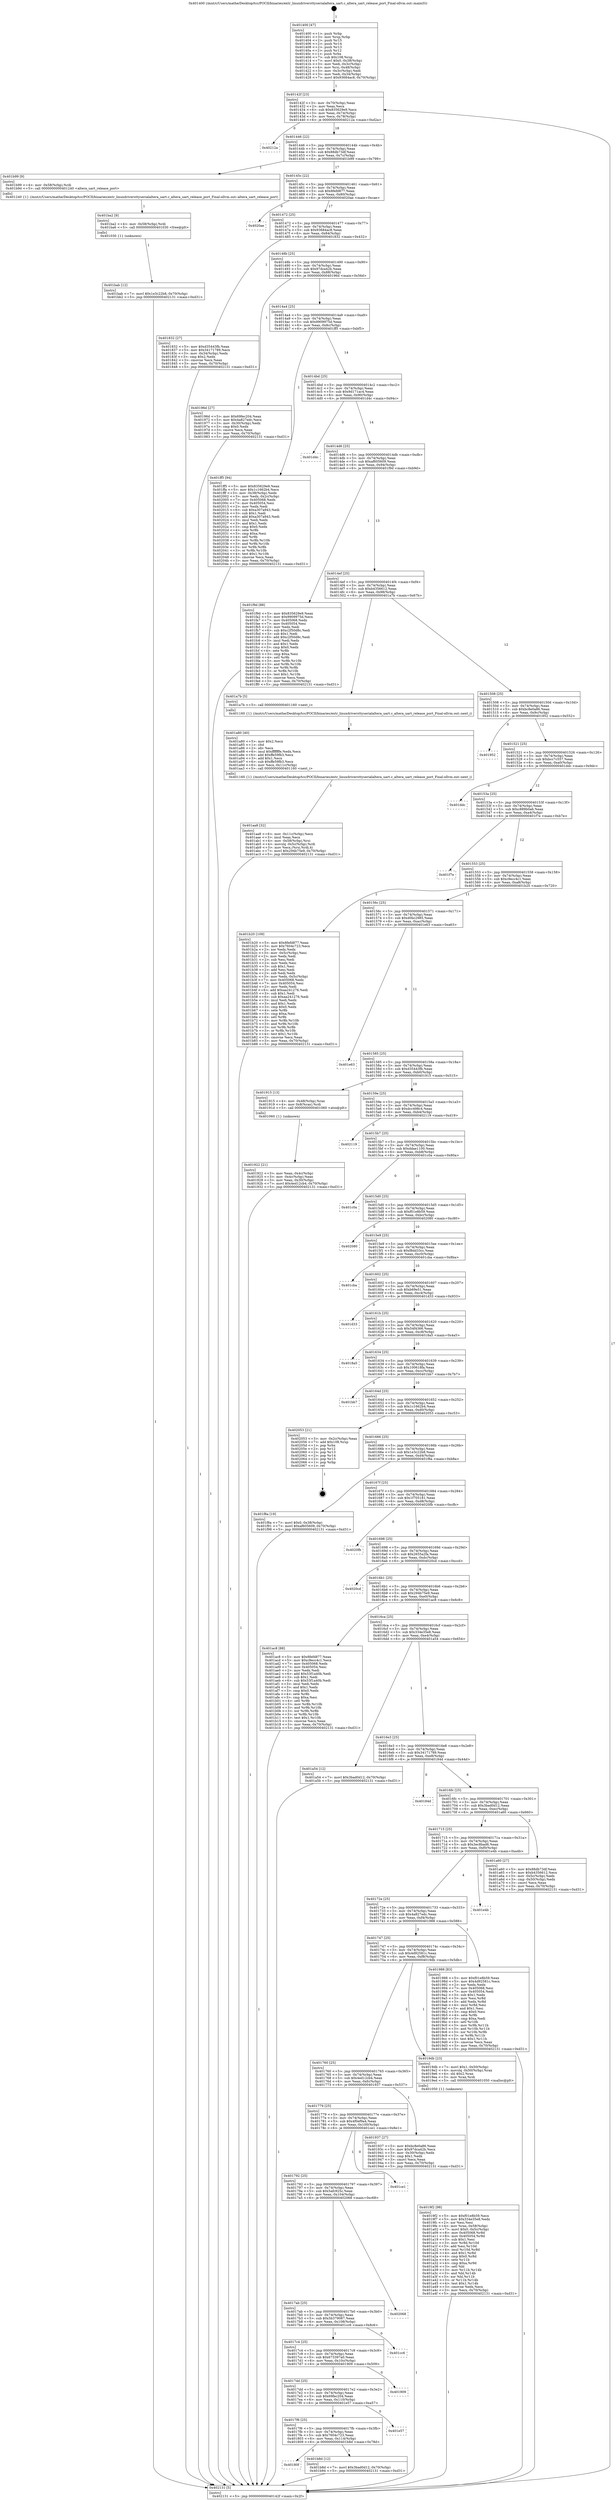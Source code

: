 digraph "0x401400" {
  label = "0x401400 (/mnt/c/Users/mathe/Desktop/tcc/POCII/binaries/extr_linuxdriversttyserialaltera_uart.c_altera_uart_release_port_Final-ollvm.out::main(0))"
  labelloc = "t"
  node[shape=record]

  Entry [label="",width=0.3,height=0.3,shape=circle,fillcolor=black,style=filled]
  "0x40142f" [label="{
     0x40142f [23]\l
     | [instrs]\l
     &nbsp;&nbsp;0x40142f \<+3\>: mov -0x70(%rbp),%eax\l
     &nbsp;&nbsp;0x401432 \<+2\>: mov %eax,%ecx\l
     &nbsp;&nbsp;0x401434 \<+6\>: sub $0x835629e9,%ecx\l
     &nbsp;&nbsp;0x40143a \<+3\>: mov %eax,-0x74(%rbp)\l
     &nbsp;&nbsp;0x40143d \<+3\>: mov %ecx,-0x78(%rbp)\l
     &nbsp;&nbsp;0x401440 \<+6\>: je 000000000040212a \<main+0xd2a\>\l
  }"]
  "0x40212a" [label="{
     0x40212a\l
  }", style=dashed]
  "0x401446" [label="{
     0x401446 [22]\l
     | [instrs]\l
     &nbsp;&nbsp;0x401446 \<+5\>: jmp 000000000040144b \<main+0x4b\>\l
     &nbsp;&nbsp;0x40144b \<+3\>: mov -0x74(%rbp),%eax\l
     &nbsp;&nbsp;0x40144e \<+5\>: sub $0x88db73df,%eax\l
     &nbsp;&nbsp;0x401453 \<+3\>: mov %eax,-0x7c(%rbp)\l
     &nbsp;&nbsp;0x401456 \<+6\>: je 0000000000401b99 \<main+0x799\>\l
  }"]
  Exit [label="",width=0.3,height=0.3,shape=circle,fillcolor=black,style=filled,peripheries=2]
  "0x401b99" [label="{
     0x401b99 [9]\l
     | [instrs]\l
     &nbsp;&nbsp;0x401b99 \<+4\>: mov -0x58(%rbp),%rdi\l
     &nbsp;&nbsp;0x401b9d \<+5\>: call 0000000000401240 \<altera_uart_release_port\>\l
     | [calls]\l
     &nbsp;&nbsp;0x401240 \{1\} (/mnt/c/Users/mathe/Desktop/tcc/POCII/binaries/extr_linuxdriversttyserialaltera_uart.c_altera_uart_release_port_Final-ollvm.out::altera_uart_release_port)\l
  }"]
  "0x40145c" [label="{
     0x40145c [22]\l
     | [instrs]\l
     &nbsp;&nbsp;0x40145c \<+5\>: jmp 0000000000401461 \<main+0x61\>\l
     &nbsp;&nbsp;0x401461 \<+3\>: mov -0x74(%rbp),%eax\l
     &nbsp;&nbsp;0x401464 \<+5\>: sub $0x8fefd877,%eax\l
     &nbsp;&nbsp;0x401469 \<+3\>: mov %eax,-0x80(%rbp)\l
     &nbsp;&nbsp;0x40146c \<+6\>: je 00000000004020ae \<main+0xcae\>\l
  }"]
  "0x401bab" [label="{
     0x401bab [12]\l
     | [instrs]\l
     &nbsp;&nbsp;0x401bab \<+7\>: movl $0x1e3c22b8,-0x70(%rbp)\l
     &nbsp;&nbsp;0x401bb2 \<+5\>: jmp 0000000000402131 \<main+0xd31\>\l
  }"]
  "0x4020ae" [label="{
     0x4020ae\l
  }", style=dashed]
  "0x401472" [label="{
     0x401472 [25]\l
     | [instrs]\l
     &nbsp;&nbsp;0x401472 \<+5\>: jmp 0000000000401477 \<main+0x77\>\l
     &nbsp;&nbsp;0x401477 \<+3\>: mov -0x74(%rbp),%eax\l
     &nbsp;&nbsp;0x40147a \<+5\>: sub $0x93684ac8,%eax\l
     &nbsp;&nbsp;0x40147f \<+6\>: mov %eax,-0x84(%rbp)\l
     &nbsp;&nbsp;0x401485 \<+6\>: je 0000000000401832 \<main+0x432\>\l
  }"]
  "0x401ba2" [label="{
     0x401ba2 [9]\l
     | [instrs]\l
     &nbsp;&nbsp;0x401ba2 \<+4\>: mov -0x58(%rbp),%rdi\l
     &nbsp;&nbsp;0x401ba6 \<+5\>: call 0000000000401030 \<free@plt\>\l
     | [calls]\l
     &nbsp;&nbsp;0x401030 \{1\} (unknown)\l
  }"]
  "0x401832" [label="{
     0x401832 [27]\l
     | [instrs]\l
     &nbsp;&nbsp;0x401832 \<+5\>: mov $0xd35443fb,%eax\l
     &nbsp;&nbsp;0x401837 \<+5\>: mov $0x34171789,%ecx\l
     &nbsp;&nbsp;0x40183c \<+3\>: mov -0x34(%rbp),%edx\l
     &nbsp;&nbsp;0x40183f \<+3\>: cmp $0x2,%edx\l
     &nbsp;&nbsp;0x401842 \<+3\>: cmovne %ecx,%eax\l
     &nbsp;&nbsp;0x401845 \<+3\>: mov %eax,-0x70(%rbp)\l
     &nbsp;&nbsp;0x401848 \<+5\>: jmp 0000000000402131 \<main+0xd31\>\l
  }"]
  "0x40148b" [label="{
     0x40148b [25]\l
     | [instrs]\l
     &nbsp;&nbsp;0x40148b \<+5\>: jmp 0000000000401490 \<main+0x90\>\l
     &nbsp;&nbsp;0x401490 \<+3\>: mov -0x74(%rbp),%eax\l
     &nbsp;&nbsp;0x401493 \<+5\>: sub $0x97dca42b,%eax\l
     &nbsp;&nbsp;0x401498 \<+6\>: mov %eax,-0x88(%rbp)\l
     &nbsp;&nbsp;0x40149e \<+6\>: je 000000000040196d \<main+0x56d\>\l
  }"]
  "0x402131" [label="{
     0x402131 [5]\l
     | [instrs]\l
     &nbsp;&nbsp;0x402131 \<+5\>: jmp 000000000040142f \<main+0x2f\>\l
  }"]
  "0x401400" [label="{
     0x401400 [47]\l
     | [instrs]\l
     &nbsp;&nbsp;0x401400 \<+1\>: push %rbp\l
     &nbsp;&nbsp;0x401401 \<+3\>: mov %rsp,%rbp\l
     &nbsp;&nbsp;0x401404 \<+2\>: push %r15\l
     &nbsp;&nbsp;0x401406 \<+2\>: push %r14\l
     &nbsp;&nbsp;0x401408 \<+2\>: push %r13\l
     &nbsp;&nbsp;0x40140a \<+2\>: push %r12\l
     &nbsp;&nbsp;0x40140c \<+1\>: push %rbx\l
     &nbsp;&nbsp;0x40140d \<+7\>: sub $0x108,%rsp\l
     &nbsp;&nbsp;0x401414 \<+7\>: movl $0x0,-0x38(%rbp)\l
     &nbsp;&nbsp;0x40141b \<+3\>: mov %edi,-0x3c(%rbp)\l
     &nbsp;&nbsp;0x40141e \<+4\>: mov %rsi,-0x48(%rbp)\l
     &nbsp;&nbsp;0x401422 \<+3\>: mov -0x3c(%rbp),%edi\l
     &nbsp;&nbsp;0x401425 \<+3\>: mov %edi,-0x34(%rbp)\l
     &nbsp;&nbsp;0x401428 \<+7\>: movl $0x93684ac8,-0x70(%rbp)\l
  }"]
  "0x40180f" [label="{
     0x40180f\l
  }", style=dashed]
  "0x40196d" [label="{
     0x40196d [27]\l
     | [instrs]\l
     &nbsp;&nbsp;0x40196d \<+5\>: mov $0x69fec204,%eax\l
     &nbsp;&nbsp;0x401972 \<+5\>: mov $0x4a827edc,%ecx\l
     &nbsp;&nbsp;0x401977 \<+3\>: mov -0x30(%rbp),%edx\l
     &nbsp;&nbsp;0x40197a \<+3\>: cmp $0x0,%edx\l
     &nbsp;&nbsp;0x40197d \<+3\>: cmove %ecx,%eax\l
     &nbsp;&nbsp;0x401980 \<+3\>: mov %eax,-0x70(%rbp)\l
     &nbsp;&nbsp;0x401983 \<+5\>: jmp 0000000000402131 \<main+0xd31\>\l
  }"]
  "0x4014a4" [label="{
     0x4014a4 [25]\l
     | [instrs]\l
     &nbsp;&nbsp;0x4014a4 \<+5\>: jmp 00000000004014a9 \<main+0xa9\>\l
     &nbsp;&nbsp;0x4014a9 \<+3\>: mov -0x74(%rbp),%eax\l
     &nbsp;&nbsp;0x4014ac \<+5\>: sub $0x9909975d,%eax\l
     &nbsp;&nbsp;0x4014b1 \<+6\>: mov %eax,-0x8c(%rbp)\l
     &nbsp;&nbsp;0x4014b7 \<+6\>: je 0000000000401ff5 \<main+0xbf5\>\l
  }"]
  "0x401b8d" [label="{
     0x401b8d [12]\l
     | [instrs]\l
     &nbsp;&nbsp;0x401b8d \<+7\>: movl $0x3bad0d12,-0x70(%rbp)\l
     &nbsp;&nbsp;0x401b94 \<+5\>: jmp 0000000000402131 \<main+0xd31\>\l
  }"]
  "0x401ff5" [label="{
     0x401ff5 [94]\l
     | [instrs]\l
     &nbsp;&nbsp;0x401ff5 \<+5\>: mov $0x835629e9,%eax\l
     &nbsp;&nbsp;0x401ffa \<+5\>: mov $0x1c1662b4,%ecx\l
     &nbsp;&nbsp;0x401fff \<+3\>: mov -0x38(%rbp),%edx\l
     &nbsp;&nbsp;0x402002 \<+3\>: mov %edx,-0x2c(%rbp)\l
     &nbsp;&nbsp;0x402005 \<+7\>: mov 0x405068,%edx\l
     &nbsp;&nbsp;0x40200c \<+7\>: mov 0x405054,%esi\l
     &nbsp;&nbsp;0x402013 \<+2\>: mov %edx,%edi\l
     &nbsp;&nbsp;0x402015 \<+6\>: sub $0xa307a943,%edi\l
     &nbsp;&nbsp;0x40201b \<+3\>: sub $0x1,%edi\l
     &nbsp;&nbsp;0x40201e \<+6\>: add $0xa307a943,%edi\l
     &nbsp;&nbsp;0x402024 \<+3\>: imul %edi,%edx\l
     &nbsp;&nbsp;0x402027 \<+3\>: and $0x1,%edx\l
     &nbsp;&nbsp;0x40202a \<+3\>: cmp $0x0,%edx\l
     &nbsp;&nbsp;0x40202d \<+4\>: sete %r8b\l
     &nbsp;&nbsp;0x402031 \<+3\>: cmp $0xa,%esi\l
     &nbsp;&nbsp;0x402034 \<+4\>: setl %r9b\l
     &nbsp;&nbsp;0x402038 \<+3\>: mov %r8b,%r10b\l
     &nbsp;&nbsp;0x40203b \<+3\>: and %r9b,%r10b\l
     &nbsp;&nbsp;0x40203e \<+3\>: xor %r9b,%r8b\l
     &nbsp;&nbsp;0x402041 \<+3\>: or %r8b,%r10b\l
     &nbsp;&nbsp;0x402044 \<+4\>: test $0x1,%r10b\l
     &nbsp;&nbsp;0x402048 \<+3\>: cmovne %ecx,%eax\l
     &nbsp;&nbsp;0x40204b \<+3\>: mov %eax,-0x70(%rbp)\l
     &nbsp;&nbsp;0x40204e \<+5\>: jmp 0000000000402131 \<main+0xd31\>\l
  }"]
  "0x4014bd" [label="{
     0x4014bd [25]\l
     | [instrs]\l
     &nbsp;&nbsp;0x4014bd \<+5\>: jmp 00000000004014c2 \<main+0xc2\>\l
     &nbsp;&nbsp;0x4014c2 \<+3\>: mov -0x74(%rbp),%eax\l
     &nbsp;&nbsp;0x4014c5 \<+5\>: sub $0x9d171ac4,%eax\l
     &nbsp;&nbsp;0x4014ca \<+6\>: mov %eax,-0x90(%rbp)\l
     &nbsp;&nbsp;0x4014d0 \<+6\>: je 0000000000401d4c \<main+0x94c\>\l
  }"]
  "0x4017f6" [label="{
     0x4017f6 [25]\l
     | [instrs]\l
     &nbsp;&nbsp;0x4017f6 \<+5\>: jmp 00000000004017fb \<main+0x3fb\>\l
     &nbsp;&nbsp;0x4017fb \<+3\>: mov -0x74(%rbp),%eax\l
     &nbsp;&nbsp;0x4017fe \<+5\>: sub $0x7604c723,%eax\l
     &nbsp;&nbsp;0x401803 \<+6\>: mov %eax,-0x114(%rbp)\l
     &nbsp;&nbsp;0x401809 \<+6\>: je 0000000000401b8d \<main+0x78d\>\l
  }"]
  "0x401d4c" [label="{
     0x401d4c\l
  }", style=dashed]
  "0x4014d6" [label="{
     0x4014d6 [25]\l
     | [instrs]\l
     &nbsp;&nbsp;0x4014d6 \<+5\>: jmp 00000000004014db \<main+0xdb\>\l
     &nbsp;&nbsp;0x4014db \<+3\>: mov -0x74(%rbp),%eax\l
     &nbsp;&nbsp;0x4014de \<+5\>: sub $0xaf605609,%eax\l
     &nbsp;&nbsp;0x4014e3 \<+6\>: mov %eax,-0x94(%rbp)\l
     &nbsp;&nbsp;0x4014e9 \<+6\>: je 0000000000401f9d \<main+0xb9d\>\l
  }"]
  "0x401e57" [label="{
     0x401e57\l
  }", style=dashed]
  "0x401f9d" [label="{
     0x401f9d [88]\l
     | [instrs]\l
     &nbsp;&nbsp;0x401f9d \<+5\>: mov $0x835629e9,%eax\l
     &nbsp;&nbsp;0x401fa2 \<+5\>: mov $0x9909975d,%ecx\l
     &nbsp;&nbsp;0x401fa7 \<+7\>: mov 0x405068,%edx\l
     &nbsp;&nbsp;0x401fae \<+7\>: mov 0x405054,%esi\l
     &nbsp;&nbsp;0x401fb5 \<+2\>: mov %edx,%edi\l
     &nbsp;&nbsp;0x401fb7 \<+6\>: sub $0xc2f50d8c,%edi\l
     &nbsp;&nbsp;0x401fbd \<+3\>: sub $0x1,%edi\l
     &nbsp;&nbsp;0x401fc0 \<+6\>: add $0xc2f50d8c,%edi\l
     &nbsp;&nbsp;0x401fc6 \<+3\>: imul %edi,%edx\l
     &nbsp;&nbsp;0x401fc9 \<+3\>: and $0x1,%edx\l
     &nbsp;&nbsp;0x401fcc \<+3\>: cmp $0x0,%edx\l
     &nbsp;&nbsp;0x401fcf \<+4\>: sete %r8b\l
     &nbsp;&nbsp;0x401fd3 \<+3\>: cmp $0xa,%esi\l
     &nbsp;&nbsp;0x401fd6 \<+4\>: setl %r9b\l
     &nbsp;&nbsp;0x401fda \<+3\>: mov %r8b,%r10b\l
     &nbsp;&nbsp;0x401fdd \<+3\>: and %r9b,%r10b\l
     &nbsp;&nbsp;0x401fe0 \<+3\>: xor %r9b,%r8b\l
     &nbsp;&nbsp;0x401fe3 \<+3\>: or %r8b,%r10b\l
     &nbsp;&nbsp;0x401fe6 \<+4\>: test $0x1,%r10b\l
     &nbsp;&nbsp;0x401fea \<+3\>: cmovne %ecx,%eax\l
     &nbsp;&nbsp;0x401fed \<+3\>: mov %eax,-0x70(%rbp)\l
     &nbsp;&nbsp;0x401ff0 \<+5\>: jmp 0000000000402131 \<main+0xd31\>\l
  }"]
  "0x4014ef" [label="{
     0x4014ef [25]\l
     | [instrs]\l
     &nbsp;&nbsp;0x4014ef \<+5\>: jmp 00000000004014f4 \<main+0xf4\>\l
     &nbsp;&nbsp;0x4014f4 \<+3\>: mov -0x74(%rbp),%eax\l
     &nbsp;&nbsp;0x4014f7 \<+5\>: sub $0xb4356612,%eax\l
     &nbsp;&nbsp;0x4014fc \<+6\>: mov %eax,-0x98(%rbp)\l
     &nbsp;&nbsp;0x401502 \<+6\>: je 0000000000401a7b \<main+0x67b\>\l
  }"]
  "0x4017dd" [label="{
     0x4017dd [25]\l
     | [instrs]\l
     &nbsp;&nbsp;0x4017dd \<+5\>: jmp 00000000004017e2 \<main+0x3e2\>\l
     &nbsp;&nbsp;0x4017e2 \<+3\>: mov -0x74(%rbp),%eax\l
     &nbsp;&nbsp;0x4017e5 \<+5\>: sub $0x69fec204,%eax\l
     &nbsp;&nbsp;0x4017ea \<+6\>: mov %eax,-0x110(%rbp)\l
     &nbsp;&nbsp;0x4017f0 \<+6\>: je 0000000000401e57 \<main+0xa57\>\l
  }"]
  "0x401a7b" [label="{
     0x401a7b [5]\l
     | [instrs]\l
     &nbsp;&nbsp;0x401a7b \<+5\>: call 0000000000401160 \<next_i\>\l
     | [calls]\l
     &nbsp;&nbsp;0x401160 \{1\} (/mnt/c/Users/mathe/Desktop/tcc/POCII/binaries/extr_linuxdriversttyserialaltera_uart.c_altera_uart_release_port_Final-ollvm.out::next_i)\l
  }"]
  "0x401508" [label="{
     0x401508 [25]\l
     | [instrs]\l
     &nbsp;&nbsp;0x401508 \<+5\>: jmp 000000000040150d \<main+0x10d\>\l
     &nbsp;&nbsp;0x40150d \<+3\>: mov -0x74(%rbp),%eax\l
     &nbsp;&nbsp;0x401510 \<+5\>: sub $0xbc8e0a86,%eax\l
     &nbsp;&nbsp;0x401515 \<+6\>: mov %eax,-0x9c(%rbp)\l
     &nbsp;&nbsp;0x40151b \<+6\>: je 0000000000401952 \<main+0x552\>\l
  }"]
  "0x401909" [label="{
     0x401909\l
  }", style=dashed]
  "0x401952" [label="{
     0x401952\l
  }", style=dashed]
  "0x401521" [label="{
     0x401521 [25]\l
     | [instrs]\l
     &nbsp;&nbsp;0x401521 \<+5\>: jmp 0000000000401526 \<main+0x126\>\l
     &nbsp;&nbsp;0x401526 \<+3\>: mov -0x74(%rbp),%eax\l
     &nbsp;&nbsp;0x401529 \<+5\>: sub $0xbcc7c557,%eax\l
     &nbsp;&nbsp;0x40152e \<+6\>: mov %eax,-0xa0(%rbp)\l
     &nbsp;&nbsp;0x401534 \<+6\>: je 0000000000401ddc \<main+0x9dc\>\l
  }"]
  "0x4017c4" [label="{
     0x4017c4 [25]\l
     | [instrs]\l
     &nbsp;&nbsp;0x4017c4 \<+5\>: jmp 00000000004017c9 \<main+0x3c9\>\l
     &nbsp;&nbsp;0x4017c9 \<+3\>: mov -0x74(%rbp),%eax\l
     &nbsp;&nbsp;0x4017cc \<+5\>: sub $0x673397a0,%eax\l
     &nbsp;&nbsp;0x4017d1 \<+6\>: mov %eax,-0x10c(%rbp)\l
     &nbsp;&nbsp;0x4017d7 \<+6\>: je 0000000000401909 \<main+0x509\>\l
  }"]
  "0x401ddc" [label="{
     0x401ddc\l
  }", style=dashed]
  "0x40153a" [label="{
     0x40153a [25]\l
     | [instrs]\l
     &nbsp;&nbsp;0x40153a \<+5\>: jmp 000000000040153f \<main+0x13f\>\l
     &nbsp;&nbsp;0x40153f \<+3\>: mov -0x74(%rbp),%eax\l
     &nbsp;&nbsp;0x401542 \<+5\>: sub $0xc889b0a6,%eax\l
     &nbsp;&nbsp;0x401547 \<+6\>: mov %eax,-0xa4(%rbp)\l
     &nbsp;&nbsp;0x40154d \<+6\>: je 0000000000401f7e \<main+0xb7e\>\l
  }"]
  "0x401cc6" [label="{
     0x401cc6\l
  }", style=dashed]
  "0x401f7e" [label="{
     0x401f7e\l
  }", style=dashed]
  "0x401553" [label="{
     0x401553 [25]\l
     | [instrs]\l
     &nbsp;&nbsp;0x401553 \<+5\>: jmp 0000000000401558 \<main+0x158\>\l
     &nbsp;&nbsp;0x401558 \<+3\>: mov -0x74(%rbp),%eax\l
     &nbsp;&nbsp;0x40155b \<+5\>: sub $0xc9ecc4c1,%eax\l
     &nbsp;&nbsp;0x401560 \<+6\>: mov %eax,-0xa8(%rbp)\l
     &nbsp;&nbsp;0x401566 \<+6\>: je 0000000000401b20 \<main+0x720\>\l
  }"]
  "0x4017ab" [label="{
     0x4017ab [25]\l
     | [instrs]\l
     &nbsp;&nbsp;0x4017ab \<+5\>: jmp 00000000004017b0 \<main+0x3b0\>\l
     &nbsp;&nbsp;0x4017b0 \<+3\>: mov -0x74(%rbp),%eax\l
     &nbsp;&nbsp;0x4017b3 \<+5\>: sub $0x5b379087,%eax\l
     &nbsp;&nbsp;0x4017b8 \<+6\>: mov %eax,-0x108(%rbp)\l
     &nbsp;&nbsp;0x4017be \<+6\>: je 0000000000401cc6 \<main+0x8c6\>\l
  }"]
  "0x401b20" [label="{
     0x401b20 [109]\l
     | [instrs]\l
     &nbsp;&nbsp;0x401b20 \<+5\>: mov $0x8fefd877,%eax\l
     &nbsp;&nbsp;0x401b25 \<+5\>: mov $0x7604c723,%ecx\l
     &nbsp;&nbsp;0x401b2a \<+2\>: xor %edx,%edx\l
     &nbsp;&nbsp;0x401b2c \<+3\>: mov -0x5c(%rbp),%esi\l
     &nbsp;&nbsp;0x401b2f \<+2\>: mov %edx,%edi\l
     &nbsp;&nbsp;0x401b31 \<+2\>: sub %esi,%edi\l
     &nbsp;&nbsp;0x401b33 \<+2\>: mov %edx,%esi\l
     &nbsp;&nbsp;0x401b35 \<+3\>: sub $0x1,%esi\l
     &nbsp;&nbsp;0x401b38 \<+2\>: add %esi,%edi\l
     &nbsp;&nbsp;0x401b3a \<+2\>: sub %edi,%edx\l
     &nbsp;&nbsp;0x401b3c \<+3\>: mov %edx,-0x5c(%rbp)\l
     &nbsp;&nbsp;0x401b3f \<+7\>: mov 0x405068,%edx\l
     &nbsp;&nbsp;0x401b46 \<+7\>: mov 0x405054,%esi\l
     &nbsp;&nbsp;0x401b4d \<+2\>: mov %edx,%edi\l
     &nbsp;&nbsp;0x401b4f \<+6\>: add $0xaa241276,%edi\l
     &nbsp;&nbsp;0x401b55 \<+3\>: sub $0x1,%edi\l
     &nbsp;&nbsp;0x401b58 \<+6\>: sub $0xaa241276,%edi\l
     &nbsp;&nbsp;0x401b5e \<+3\>: imul %edi,%edx\l
     &nbsp;&nbsp;0x401b61 \<+3\>: and $0x1,%edx\l
     &nbsp;&nbsp;0x401b64 \<+3\>: cmp $0x0,%edx\l
     &nbsp;&nbsp;0x401b67 \<+4\>: sete %r8b\l
     &nbsp;&nbsp;0x401b6b \<+3\>: cmp $0xa,%esi\l
     &nbsp;&nbsp;0x401b6e \<+4\>: setl %r9b\l
     &nbsp;&nbsp;0x401b72 \<+3\>: mov %r8b,%r10b\l
     &nbsp;&nbsp;0x401b75 \<+3\>: and %r9b,%r10b\l
     &nbsp;&nbsp;0x401b78 \<+3\>: xor %r9b,%r8b\l
     &nbsp;&nbsp;0x401b7b \<+3\>: or %r8b,%r10b\l
     &nbsp;&nbsp;0x401b7e \<+4\>: test $0x1,%r10b\l
     &nbsp;&nbsp;0x401b82 \<+3\>: cmovne %ecx,%eax\l
     &nbsp;&nbsp;0x401b85 \<+3\>: mov %eax,-0x70(%rbp)\l
     &nbsp;&nbsp;0x401b88 \<+5\>: jmp 0000000000402131 \<main+0xd31\>\l
  }"]
  "0x40156c" [label="{
     0x40156c [25]\l
     | [instrs]\l
     &nbsp;&nbsp;0x40156c \<+5\>: jmp 0000000000401571 \<main+0x171\>\l
     &nbsp;&nbsp;0x401571 \<+3\>: mov -0x74(%rbp),%eax\l
     &nbsp;&nbsp;0x401574 \<+5\>: sub $0xd0bc2985,%eax\l
     &nbsp;&nbsp;0x401579 \<+6\>: mov %eax,-0xac(%rbp)\l
     &nbsp;&nbsp;0x40157f \<+6\>: je 0000000000401e63 \<main+0xa63\>\l
  }"]
  "0x402068" [label="{
     0x402068\l
  }", style=dashed]
  "0x401e63" [label="{
     0x401e63\l
  }", style=dashed]
  "0x401585" [label="{
     0x401585 [25]\l
     | [instrs]\l
     &nbsp;&nbsp;0x401585 \<+5\>: jmp 000000000040158a \<main+0x18a\>\l
     &nbsp;&nbsp;0x40158a \<+3\>: mov -0x74(%rbp),%eax\l
     &nbsp;&nbsp;0x40158d \<+5\>: sub $0xd35443fb,%eax\l
     &nbsp;&nbsp;0x401592 \<+6\>: mov %eax,-0xb0(%rbp)\l
     &nbsp;&nbsp;0x401598 \<+6\>: je 0000000000401915 \<main+0x515\>\l
  }"]
  "0x401792" [label="{
     0x401792 [25]\l
     | [instrs]\l
     &nbsp;&nbsp;0x401792 \<+5\>: jmp 0000000000401797 \<main+0x397\>\l
     &nbsp;&nbsp;0x401797 \<+3\>: mov -0x74(%rbp),%eax\l
     &nbsp;&nbsp;0x40179a \<+5\>: sub $0x5afc925c,%eax\l
     &nbsp;&nbsp;0x40179f \<+6\>: mov %eax,-0x104(%rbp)\l
     &nbsp;&nbsp;0x4017a5 \<+6\>: je 0000000000402068 \<main+0xc68\>\l
  }"]
  "0x401915" [label="{
     0x401915 [13]\l
     | [instrs]\l
     &nbsp;&nbsp;0x401915 \<+4\>: mov -0x48(%rbp),%rax\l
     &nbsp;&nbsp;0x401919 \<+4\>: mov 0x8(%rax),%rdi\l
     &nbsp;&nbsp;0x40191d \<+5\>: call 0000000000401060 \<atoi@plt\>\l
     | [calls]\l
     &nbsp;&nbsp;0x401060 \{1\} (unknown)\l
  }"]
  "0x40159e" [label="{
     0x40159e [25]\l
     | [instrs]\l
     &nbsp;&nbsp;0x40159e \<+5\>: jmp 00000000004015a3 \<main+0x1a3\>\l
     &nbsp;&nbsp;0x4015a3 \<+3\>: mov -0x74(%rbp),%eax\l
     &nbsp;&nbsp;0x4015a6 \<+5\>: sub $0xdcc498c4,%eax\l
     &nbsp;&nbsp;0x4015ab \<+6\>: mov %eax,-0xb4(%rbp)\l
     &nbsp;&nbsp;0x4015b1 \<+6\>: je 0000000000402119 \<main+0xd19\>\l
  }"]
  "0x401922" [label="{
     0x401922 [21]\l
     | [instrs]\l
     &nbsp;&nbsp;0x401922 \<+3\>: mov %eax,-0x4c(%rbp)\l
     &nbsp;&nbsp;0x401925 \<+3\>: mov -0x4c(%rbp),%eax\l
     &nbsp;&nbsp;0x401928 \<+3\>: mov %eax,-0x30(%rbp)\l
     &nbsp;&nbsp;0x40192b \<+7\>: movl $0x4ed12cb4,-0x70(%rbp)\l
     &nbsp;&nbsp;0x401932 \<+5\>: jmp 0000000000402131 \<main+0xd31\>\l
  }"]
  "0x401ce1" [label="{
     0x401ce1\l
  }", style=dashed]
  "0x402119" [label="{
     0x402119\l
  }", style=dashed]
  "0x4015b7" [label="{
     0x4015b7 [25]\l
     | [instrs]\l
     &nbsp;&nbsp;0x4015b7 \<+5\>: jmp 00000000004015bc \<main+0x1bc\>\l
     &nbsp;&nbsp;0x4015bc \<+3\>: mov -0x74(%rbp),%eax\l
     &nbsp;&nbsp;0x4015bf \<+5\>: sub $0xddae1100,%eax\l
     &nbsp;&nbsp;0x4015c4 \<+6\>: mov %eax,-0xb8(%rbp)\l
     &nbsp;&nbsp;0x4015ca \<+6\>: je 0000000000401c0a \<main+0x80a\>\l
  }"]
  "0x401aa8" [label="{
     0x401aa8 [32]\l
     | [instrs]\l
     &nbsp;&nbsp;0x401aa8 \<+6\>: mov -0x11c(%rbp),%ecx\l
     &nbsp;&nbsp;0x401aae \<+3\>: imul %eax,%ecx\l
     &nbsp;&nbsp;0x401ab1 \<+4\>: mov -0x58(%rbp),%rsi\l
     &nbsp;&nbsp;0x401ab5 \<+4\>: movslq -0x5c(%rbp),%rdi\l
     &nbsp;&nbsp;0x401ab9 \<+3\>: mov %ecx,(%rsi,%rdi,4)\l
     &nbsp;&nbsp;0x401abc \<+7\>: movl $0x294b75e9,-0x70(%rbp)\l
     &nbsp;&nbsp;0x401ac3 \<+5\>: jmp 0000000000402131 \<main+0xd31\>\l
  }"]
  "0x401c0a" [label="{
     0x401c0a\l
  }", style=dashed]
  "0x4015d0" [label="{
     0x4015d0 [25]\l
     | [instrs]\l
     &nbsp;&nbsp;0x4015d0 \<+5\>: jmp 00000000004015d5 \<main+0x1d5\>\l
     &nbsp;&nbsp;0x4015d5 \<+3\>: mov -0x74(%rbp),%eax\l
     &nbsp;&nbsp;0x4015d8 \<+5\>: sub $0xf01e8b59,%eax\l
     &nbsp;&nbsp;0x4015dd \<+6\>: mov %eax,-0xbc(%rbp)\l
     &nbsp;&nbsp;0x4015e3 \<+6\>: je 0000000000402080 \<main+0xc80\>\l
  }"]
  "0x401a80" [label="{
     0x401a80 [40]\l
     | [instrs]\l
     &nbsp;&nbsp;0x401a80 \<+5\>: mov $0x2,%ecx\l
     &nbsp;&nbsp;0x401a85 \<+1\>: cltd\l
     &nbsp;&nbsp;0x401a86 \<+2\>: idiv %ecx\l
     &nbsp;&nbsp;0x401a88 \<+6\>: imul $0xfffffffe,%edx,%ecx\l
     &nbsp;&nbsp;0x401a8e \<+6\>: add $0xffe59fb3,%ecx\l
     &nbsp;&nbsp;0x401a94 \<+3\>: add $0x1,%ecx\l
     &nbsp;&nbsp;0x401a97 \<+6\>: sub $0xffe59fb3,%ecx\l
     &nbsp;&nbsp;0x401a9d \<+6\>: mov %ecx,-0x11c(%rbp)\l
     &nbsp;&nbsp;0x401aa3 \<+5\>: call 0000000000401160 \<next_i\>\l
     | [calls]\l
     &nbsp;&nbsp;0x401160 \{1\} (/mnt/c/Users/mathe/Desktop/tcc/POCII/binaries/extr_linuxdriversttyserialaltera_uart.c_altera_uart_release_port_Final-ollvm.out::next_i)\l
  }"]
  "0x402080" [label="{
     0x402080\l
  }", style=dashed]
  "0x4015e9" [label="{
     0x4015e9 [25]\l
     | [instrs]\l
     &nbsp;&nbsp;0x4015e9 \<+5\>: jmp 00000000004015ee \<main+0x1ee\>\l
     &nbsp;&nbsp;0x4015ee \<+3\>: mov -0x74(%rbp),%eax\l
     &nbsp;&nbsp;0x4015f1 \<+5\>: sub $0xf8dd33cc,%eax\l
     &nbsp;&nbsp;0x4015f6 \<+6\>: mov %eax,-0xc0(%rbp)\l
     &nbsp;&nbsp;0x4015fc \<+6\>: je 0000000000401cba \<main+0x8ba\>\l
  }"]
  "0x4019f2" [label="{
     0x4019f2 [98]\l
     | [instrs]\l
     &nbsp;&nbsp;0x4019f2 \<+5\>: mov $0xf01e8b59,%ecx\l
     &nbsp;&nbsp;0x4019f7 \<+5\>: mov $0x334e35e8,%edx\l
     &nbsp;&nbsp;0x4019fc \<+2\>: xor %esi,%esi\l
     &nbsp;&nbsp;0x4019fe \<+4\>: mov %rax,-0x58(%rbp)\l
     &nbsp;&nbsp;0x401a02 \<+7\>: movl $0x0,-0x5c(%rbp)\l
     &nbsp;&nbsp;0x401a09 \<+8\>: mov 0x405068,%r8d\l
     &nbsp;&nbsp;0x401a11 \<+8\>: mov 0x405054,%r9d\l
     &nbsp;&nbsp;0x401a19 \<+3\>: sub $0x1,%esi\l
     &nbsp;&nbsp;0x401a1c \<+3\>: mov %r8d,%r10d\l
     &nbsp;&nbsp;0x401a1f \<+3\>: add %esi,%r10d\l
     &nbsp;&nbsp;0x401a22 \<+4\>: imul %r10d,%r8d\l
     &nbsp;&nbsp;0x401a26 \<+4\>: and $0x1,%r8d\l
     &nbsp;&nbsp;0x401a2a \<+4\>: cmp $0x0,%r8d\l
     &nbsp;&nbsp;0x401a2e \<+4\>: sete %r11b\l
     &nbsp;&nbsp;0x401a32 \<+4\>: cmp $0xa,%r9d\l
     &nbsp;&nbsp;0x401a36 \<+3\>: setl %bl\l
     &nbsp;&nbsp;0x401a39 \<+3\>: mov %r11b,%r14b\l
     &nbsp;&nbsp;0x401a3c \<+3\>: and %bl,%r14b\l
     &nbsp;&nbsp;0x401a3f \<+3\>: xor %bl,%r11b\l
     &nbsp;&nbsp;0x401a42 \<+3\>: or %r11b,%r14b\l
     &nbsp;&nbsp;0x401a45 \<+4\>: test $0x1,%r14b\l
     &nbsp;&nbsp;0x401a49 \<+3\>: cmovne %edx,%ecx\l
     &nbsp;&nbsp;0x401a4c \<+3\>: mov %ecx,-0x70(%rbp)\l
     &nbsp;&nbsp;0x401a4f \<+5\>: jmp 0000000000402131 \<main+0xd31\>\l
  }"]
  "0x401cba" [label="{
     0x401cba\l
  }", style=dashed]
  "0x401602" [label="{
     0x401602 [25]\l
     | [instrs]\l
     &nbsp;&nbsp;0x401602 \<+5\>: jmp 0000000000401607 \<main+0x207\>\l
     &nbsp;&nbsp;0x401607 \<+3\>: mov -0x74(%rbp),%eax\l
     &nbsp;&nbsp;0x40160a \<+5\>: sub $0xb69e51,%eax\l
     &nbsp;&nbsp;0x40160f \<+6\>: mov %eax,-0xc4(%rbp)\l
     &nbsp;&nbsp;0x401615 \<+6\>: je 0000000000401d33 \<main+0x933\>\l
  }"]
  "0x401779" [label="{
     0x401779 [25]\l
     | [instrs]\l
     &nbsp;&nbsp;0x401779 \<+5\>: jmp 000000000040177e \<main+0x37e\>\l
     &nbsp;&nbsp;0x40177e \<+3\>: mov -0x74(%rbp),%eax\l
     &nbsp;&nbsp;0x401781 \<+5\>: sub $0x4f0ef9a4,%eax\l
     &nbsp;&nbsp;0x401786 \<+6\>: mov %eax,-0x100(%rbp)\l
     &nbsp;&nbsp;0x40178c \<+6\>: je 0000000000401ce1 \<main+0x8e1\>\l
  }"]
  "0x401d33" [label="{
     0x401d33\l
  }", style=dashed]
  "0x40161b" [label="{
     0x40161b [25]\l
     | [instrs]\l
     &nbsp;&nbsp;0x40161b \<+5\>: jmp 0000000000401620 \<main+0x220\>\l
     &nbsp;&nbsp;0x401620 \<+3\>: mov -0x74(%rbp),%eax\l
     &nbsp;&nbsp;0x401623 \<+5\>: sub $0x54f4366,%eax\l
     &nbsp;&nbsp;0x401628 \<+6\>: mov %eax,-0xc8(%rbp)\l
     &nbsp;&nbsp;0x40162e \<+6\>: je 00000000004018a5 \<main+0x4a5\>\l
  }"]
  "0x401937" [label="{
     0x401937 [27]\l
     | [instrs]\l
     &nbsp;&nbsp;0x401937 \<+5\>: mov $0xbc8e0a86,%eax\l
     &nbsp;&nbsp;0x40193c \<+5\>: mov $0x97dca42b,%ecx\l
     &nbsp;&nbsp;0x401941 \<+3\>: mov -0x30(%rbp),%edx\l
     &nbsp;&nbsp;0x401944 \<+3\>: cmp $0x1,%edx\l
     &nbsp;&nbsp;0x401947 \<+3\>: cmovl %ecx,%eax\l
     &nbsp;&nbsp;0x40194a \<+3\>: mov %eax,-0x70(%rbp)\l
     &nbsp;&nbsp;0x40194d \<+5\>: jmp 0000000000402131 \<main+0xd31\>\l
  }"]
  "0x4018a5" [label="{
     0x4018a5\l
  }", style=dashed]
  "0x401634" [label="{
     0x401634 [25]\l
     | [instrs]\l
     &nbsp;&nbsp;0x401634 \<+5\>: jmp 0000000000401639 \<main+0x239\>\l
     &nbsp;&nbsp;0x401639 \<+3\>: mov -0x74(%rbp),%eax\l
     &nbsp;&nbsp;0x40163c \<+5\>: sub $0x100618fa,%eax\l
     &nbsp;&nbsp;0x401641 \<+6\>: mov %eax,-0xcc(%rbp)\l
     &nbsp;&nbsp;0x401647 \<+6\>: je 0000000000401bb7 \<main+0x7b7\>\l
  }"]
  "0x401760" [label="{
     0x401760 [25]\l
     | [instrs]\l
     &nbsp;&nbsp;0x401760 \<+5\>: jmp 0000000000401765 \<main+0x365\>\l
     &nbsp;&nbsp;0x401765 \<+3\>: mov -0x74(%rbp),%eax\l
     &nbsp;&nbsp;0x401768 \<+5\>: sub $0x4ed12cb4,%eax\l
     &nbsp;&nbsp;0x40176d \<+6\>: mov %eax,-0xfc(%rbp)\l
     &nbsp;&nbsp;0x401773 \<+6\>: je 0000000000401937 \<main+0x537\>\l
  }"]
  "0x401bb7" [label="{
     0x401bb7\l
  }", style=dashed]
  "0x40164d" [label="{
     0x40164d [25]\l
     | [instrs]\l
     &nbsp;&nbsp;0x40164d \<+5\>: jmp 0000000000401652 \<main+0x252\>\l
     &nbsp;&nbsp;0x401652 \<+3\>: mov -0x74(%rbp),%eax\l
     &nbsp;&nbsp;0x401655 \<+5\>: sub $0x1c1662b4,%eax\l
     &nbsp;&nbsp;0x40165a \<+6\>: mov %eax,-0xd0(%rbp)\l
     &nbsp;&nbsp;0x401660 \<+6\>: je 0000000000402053 \<main+0xc53\>\l
  }"]
  "0x4019db" [label="{
     0x4019db [23]\l
     | [instrs]\l
     &nbsp;&nbsp;0x4019db \<+7\>: movl $0x1,-0x50(%rbp)\l
     &nbsp;&nbsp;0x4019e2 \<+4\>: movslq -0x50(%rbp),%rax\l
     &nbsp;&nbsp;0x4019e6 \<+4\>: shl $0x2,%rax\l
     &nbsp;&nbsp;0x4019ea \<+3\>: mov %rax,%rdi\l
     &nbsp;&nbsp;0x4019ed \<+5\>: call 0000000000401050 \<malloc@plt\>\l
     | [calls]\l
     &nbsp;&nbsp;0x401050 \{1\} (unknown)\l
  }"]
  "0x402053" [label="{
     0x402053 [21]\l
     | [instrs]\l
     &nbsp;&nbsp;0x402053 \<+3\>: mov -0x2c(%rbp),%eax\l
     &nbsp;&nbsp;0x402056 \<+7\>: add $0x108,%rsp\l
     &nbsp;&nbsp;0x40205d \<+1\>: pop %rbx\l
     &nbsp;&nbsp;0x40205e \<+2\>: pop %r12\l
     &nbsp;&nbsp;0x402060 \<+2\>: pop %r13\l
     &nbsp;&nbsp;0x402062 \<+2\>: pop %r14\l
     &nbsp;&nbsp;0x402064 \<+2\>: pop %r15\l
     &nbsp;&nbsp;0x402066 \<+1\>: pop %rbp\l
     &nbsp;&nbsp;0x402067 \<+1\>: ret\l
  }"]
  "0x401666" [label="{
     0x401666 [25]\l
     | [instrs]\l
     &nbsp;&nbsp;0x401666 \<+5\>: jmp 000000000040166b \<main+0x26b\>\l
     &nbsp;&nbsp;0x40166b \<+3\>: mov -0x74(%rbp),%eax\l
     &nbsp;&nbsp;0x40166e \<+5\>: sub $0x1e3c22b8,%eax\l
     &nbsp;&nbsp;0x401673 \<+6\>: mov %eax,-0xd4(%rbp)\l
     &nbsp;&nbsp;0x401679 \<+6\>: je 0000000000401f8a \<main+0xb8a\>\l
  }"]
  "0x401747" [label="{
     0x401747 [25]\l
     | [instrs]\l
     &nbsp;&nbsp;0x401747 \<+5\>: jmp 000000000040174c \<main+0x34c\>\l
     &nbsp;&nbsp;0x40174c \<+3\>: mov -0x74(%rbp),%eax\l
     &nbsp;&nbsp;0x40174f \<+5\>: sub $0x4d92581c,%eax\l
     &nbsp;&nbsp;0x401754 \<+6\>: mov %eax,-0xf8(%rbp)\l
     &nbsp;&nbsp;0x40175a \<+6\>: je 00000000004019db \<main+0x5db\>\l
  }"]
  "0x401f8a" [label="{
     0x401f8a [19]\l
     | [instrs]\l
     &nbsp;&nbsp;0x401f8a \<+7\>: movl $0x0,-0x38(%rbp)\l
     &nbsp;&nbsp;0x401f91 \<+7\>: movl $0xaf605609,-0x70(%rbp)\l
     &nbsp;&nbsp;0x401f98 \<+5\>: jmp 0000000000402131 \<main+0xd31\>\l
  }"]
  "0x40167f" [label="{
     0x40167f [25]\l
     | [instrs]\l
     &nbsp;&nbsp;0x40167f \<+5\>: jmp 0000000000401684 \<main+0x284\>\l
     &nbsp;&nbsp;0x401684 \<+3\>: mov -0x74(%rbp),%eax\l
     &nbsp;&nbsp;0x401687 \<+5\>: sub $0x1f705181,%eax\l
     &nbsp;&nbsp;0x40168c \<+6\>: mov %eax,-0xd8(%rbp)\l
     &nbsp;&nbsp;0x401692 \<+6\>: je 00000000004020fb \<main+0xcfb\>\l
  }"]
  "0x401988" [label="{
     0x401988 [83]\l
     | [instrs]\l
     &nbsp;&nbsp;0x401988 \<+5\>: mov $0xf01e8b59,%eax\l
     &nbsp;&nbsp;0x40198d \<+5\>: mov $0x4d92581c,%ecx\l
     &nbsp;&nbsp;0x401992 \<+2\>: xor %edx,%edx\l
     &nbsp;&nbsp;0x401994 \<+7\>: mov 0x405068,%esi\l
     &nbsp;&nbsp;0x40199b \<+7\>: mov 0x405054,%edi\l
     &nbsp;&nbsp;0x4019a2 \<+3\>: sub $0x1,%edx\l
     &nbsp;&nbsp;0x4019a5 \<+3\>: mov %esi,%r8d\l
     &nbsp;&nbsp;0x4019a8 \<+3\>: add %edx,%r8d\l
     &nbsp;&nbsp;0x4019ab \<+4\>: imul %r8d,%esi\l
     &nbsp;&nbsp;0x4019af \<+3\>: and $0x1,%esi\l
     &nbsp;&nbsp;0x4019b2 \<+3\>: cmp $0x0,%esi\l
     &nbsp;&nbsp;0x4019b5 \<+4\>: sete %r9b\l
     &nbsp;&nbsp;0x4019b9 \<+3\>: cmp $0xa,%edi\l
     &nbsp;&nbsp;0x4019bc \<+4\>: setl %r10b\l
     &nbsp;&nbsp;0x4019c0 \<+3\>: mov %r9b,%r11b\l
     &nbsp;&nbsp;0x4019c3 \<+3\>: and %r10b,%r11b\l
     &nbsp;&nbsp;0x4019c6 \<+3\>: xor %r10b,%r9b\l
     &nbsp;&nbsp;0x4019c9 \<+3\>: or %r9b,%r11b\l
     &nbsp;&nbsp;0x4019cc \<+4\>: test $0x1,%r11b\l
     &nbsp;&nbsp;0x4019d0 \<+3\>: cmovne %ecx,%eax\l
     &nbsp;&nbsp;0x4019d3 \<+3\>: mov %eax,-0x70(%rbp)\l
     &nbsp;&nbsp;0x4019d6 \<+5\>: jmp 0000000000402131 \<main+0xd31\>\l
  }"]
  "0x4020fb" [label="{
     0x4020fb\l
  }", style=dashed]
  "0x401698" [label="{
     0x401698 [25]\l
     | [instrs]\l
     &nbsp;&nbsp;0x401698 \<+5\>: jmp 000000000040169d \<main+0x29d\>\l
     &nbsp;&nbsp;0x40169d \<+3\>: mov -0x74(%rbp),%eax\l
     &nbsp;&nbsp;0x4016a0 \<+5\>: sub $0x2655a2fa,%eax\l
     &nbsp;&nbsp;0x4016a5 \<+6\>: mov %eax,-0xdc(%rbp)\l
     &nbsp;&nbsp;0x4016ab \<+6\>: je 00000000004020cd \<main+0xccd\>\l
  }"]
  "0x40172e" [label="{
     0x40172e [25]\l
     | [instrs]\l
     &nbsp;&nbsp;0x40172e \<+5\>: jmp 0000000000401733 \<main+0x333\>\l
     &nbsp;&nbsp;0x401733 \<+3\>: mov -0x74(%rbp),%eax\l
     &nbsp;&nbsp;0x401736 \<+5\>: sub $0x4a827edc,%eax\l
     &nbsp;&nbsp;0x40173b \<+6\>: mov %eax,-0xf4(%rbp)\l
     &nbsp;&nbsp;0x401741 \<+6\>: je 0000000000401988 \<main+0x588\>\l
  }"]
  "0x4020cd" [label="{
     0x4020cd\l
  }", style=dashed]
  "0x4016b1" [label="{
     0x4016b1 [25]\l
     | [instrs]\l
     &nbsp;&nbsp;0x4016b1 \<+5\>: jmp 00000000004016b6 \<main+0x2b6\>\l
     &nbsp;&nbsp;0x4016b6 \<+3\>: mov -0x74(%rbp),%eax\l
     &nbsp;&nbsp;0x4016b9 \<+5\>: sub $0x294b75e9,%eax\l
     &nbsp;&nbsp;0x4016be \<+6\>: mov %eax,-0xe0(%rbp)\l
     &nbsp;&nbsp;0x4016c4 \<+6\>: je 0000000000401ac8 \<main+0x6c8\>\l
  }"]
  "0x401e4b" [label="{
     0x401e4b\l
  }", style=dashed]
  "0x401ac8" [label="{
     0x401ac8 [88]\l
     | [instrs]\l
     &nbsp;&nbsp;0x401ac8 \<+5\>: mov $0x8fefd877,%eax\l
     &nbsp;&nbsp;0x401acd \<+5\>: mov $0xc9ecc4c1,%ecx\l
     &nbsp;&nbsp;0x401ad2 \<+7\>: mov 0x405068,%edx\l
     &nbsp;&nbsp;0x401ad9 \<+7\>: mov 0x405054,%esi\l
     &nbsp;&nbsp;0x401ae0 \<+2\>: mov %edx,%edi\l
     &nbsp;&nbsp;0x401ae2 \<+6\>: add $0x53f1a40b,%edi\l
     &nbsp;&nbsp;0x401ae8 \<+3\>: sub $0x1,%edi\l
     &nbsp;&nbsp;0x401aeb \<+6\>: sub $0x53f1a40b,%edi\l
     &nbsp;&nbsp;0x401af1 \<+3\>: imul %edi,%edx\l
     &nbsp;&nbsp;0x401af4 \<+3\>: and $0x1,%edx\l
     &nbsp;&nbsp;0x401af7 \<+3\>: cmp $0x0,%edx\l
     &nbsp;&nbsp;0x401afa \<+4\>: sete %r8b\l
     &nbsp;&nbsp;0x401afe \<+3\>: cmp $0xa,%esi\l
     &nbsp;&nbsp;0x401b01 \<+4\>: setl %r9b\l
     &nbsp;&nbsp;0x401b05 \<+3\>: mov %r8b,%r10b\l
     &nbsp;&nbsp;0x401b08 \<+3\>: and %r9b,%r10b\l
     &nbsp;&nbsp;0x401b0b \<+3\>: xor %r9b,%r8b\l
     &nbsp;&nbsp;0x401b0e \<+3\>: or %r8b,%r10b\l
     &nbsp;&nbsp;0x401b11 \<+4\>: test $0x1,%r10b\l
     &nbsp;&nbsp;0x401b15 \<+3\>: cmovne %ecx,%eax\l
     &nbsp;&nbsp;0x401b18 \<+3\>: mov %eax,-0x70(%rbp)\l
     &nbsp;&nbsp;0x401b1b \<+5\>: jmp 0000000000402131 \<main+0xd31\>\l
  }"]
  "0x4016ca" [label="{
     0x4016ca [25]\l
     | [instrs]\l
     &nbsp;&nbsp;0x4016ca \<+5\>: jmp 00000000004016cf \<main+0x2cf\>\l
     &nbsp;&nbsp;0x4016cf \<+3\>: mov -0x74(%rbp),%eax\l
     &nbsp;&nbsp;0x4016d2 \<+5\>: sub $0x334e35e8,%eax\l
     &nbsp;&nbsp;0x4016d7 \<+6\>: mov %eax,-0xe4(%rbp)\l
     &nbsp;&nbsp;0x4016dd \<+6\>: je 0000000000401a54 \<main+0x654\>\l
  }"]
  "0x401715" [label="{
     0x401715 [25]\l
     | [instrs]\l
     &nbsp;&nbsp;0x401715 \<+5\>: jmp 000000000040171a \<main+0x31a\>\l
     &nbsp;&nbsp;0x40171a \<+3\>: mov -0x74(%rbp),%eax\l
     &nbsp;&nbsp;0x40171d \<+5\>: sub $0x3ec8bad6,%eax\l
     &nbsp;&nbsp;0x401722 \<+6\>: mov %eax,-0xf0(%rbp)\l
     &nbsp;&nbsp;0x401728 \<+6\>: je 0000000000401e4b \<main+0xa4b\>\l
  }"]
  "0x401a54" [label="{
     0x401a54 [12]\l
     | [instrs]\l
     &nbsp;&nbsp;0x401a54 \<+7\>: movl $0x3bad0d12,-0x70(%rbp)\l
     &nbsp;&nbsp;0x401a5b \<+5\>: jmp 0000000000402131 \<main+0xd31\>\l
  }"]
  "0x4016e3" [label="{
     0x4016e3 [25]\l
     | [instrs]\l
     &nbsp;&nbsp;0x4016e3 \<+5\>: jmp 00000000004016e8 \<main+0x2e8\>\l
     &nbsp;&nbsp;0x4016e8 \<+3\>: mov -0x74(%rbp),%eax\l
     &nbsp;&nbsp;0x4016eb \<+5\>: sub $0x34171789,%eax\l
     &nbsp;&nbsp;0x4016f0 \<+6\>: mov %eax,-0xe8(%rbp)\l
     &nbsp;&nbsp;0x4016f6 \<+6\>: je 000000000040184d \<main+0x44d\>\l
  }"]
  "0x401a60" [label="{
     0x401a60 [27]\l
     | [instrs]\l
     &nbsp;&nbsp;0x401a60 \<+5\>: mov $0x88db73df,%eax\l
     &nbsp;&nbsp;0x401a65 \<+5\>: mov $0xb4356612,%ecx\l
     &nbsp;&nbsp;0x401a6a \<+3\>: mov -0x5c(%rbp),%edx\l
     &nbsp;&nbsp;0x401a6d \<+3\>: cmp -0x50(%rbp),%edx\l
     &nbsp;&nbsp;0x401a70 \<+3\>: cmovl %ecx,%eax\l
     &nbsp;&nbsp;0x401a73 \<+3\>: mov %eax,-0x70(%rbp)\l
     &nbsp;&nbsp;0x401a76 \<+5\>: jmp 0000000000402131 \<main+0xd31\>\l
  }"]
  "0x40184d" [label="{
     0x40184d\l
  }", style=dashed]
  "0x4016fc" [label="{
     0x4016fc [25]\l
     | [instrs]\l
     &nbsp;&nbsp;0x4016fc \<+5\>: jmp 0000000000401701 \<main+0x301\>\l
     &nbsp;&nbsp;0x401701 \<+3\>: mov -0x74(%rbp),%eax\l
     &nbsp;&nbsp;0x401704 \<+5\>: sub $0x3bad0d12,%eax\l
     &nbsp;&nbsp;0x401709 \<+6\>: mov %eax,-0xec(%rbp)\l
     &nbsp;&nbsp;0x40170f \<+6\>: je 0000000000401a60 \<main+0x660\>\l
  }"]
  Entry -> "0x401400" [label=" 1"]
  "0x40142f" -> "0x40212a" [label=" 0"]
  "0x40142f" -> "0x401446" [label=" 18"]
  "0x402053" -> Exit [label=" 1"]
  "0x401446" -> "0x401b99" [label=" 1"]
  "0x401446" -> "0x40145c" [label=" 17"]
  "0x401ff5" -> "0x402131" [label=" 1"]
  "0x40145c" -> "0x4020ae" [label=" 0"]
  "0x40145c" -> "0x401472" [label=" 17"]
  "0x401f9d" -> "0x402131" [label=" 1"]
  "0x401472" -> "0x401832" [label=" 1"]
  "0x401472" -> "0x40148b" [label=" 16"]
  "0x401832" -> "0x402131" [label=" 1"]
  "0x401400" -> "0x40142f" [label=" 1"]
  "0x402131" -> "0x40142f" [label=" 17"]
  "0x401f8a" -> "0x402131" [label=" 1"]
  "0x40148b" -> "0x40196d" [label=" 1"]
  "0x40148b" -> "0x4014a4" [label=" 15"]
  "0x401bab" -> "0x402131" [label=" 1"]
  "0x4014a4" -> "0x401ff5" [label=" 1"]
  "0x4014a4" -> "0x4014bd" [label=" 14"]
  "0x401ba2" -> "0x401bab" [label=" 1"]
  "0x4014bd" -> "0x401d4c" [label=" 0"]
  "0x4014bd" -> "0x4014d6" [label=" 14"]
  "0x401b8d" -> "0x402131" [label=" 1"]
  "0x4014d6" -> "0x401f9d" [label=" 1"]
  "0x4014d6" -> "0x4014ef" [label=" 13"]
  "0x4017f6" -> "0x40180f" [label=" 0"]
  "0x4014ef" -> "0x401a7b" [label=" 1"]
  "0x4014ef" -> "0x401508" [label=" 12"]
  "0x401b99" -> "0x401ba2" [label=" 1"]
  "0x401508" -> "0x401952" [label=" 0"]
  "0x401508" -> "0x401521" [label=" 12"]
  "0x4017dd" -> "0x4017f6" [label=" 1"]
  "0x401521" -> "0x401ddc" [label=" 0"]
  "0x401521" -> "0x40153a" [label=" 12"]
  "0x4017f6" -> "0x401b8d" [label=" 1"]
  "0x40153a" -> "0x401f7e" [label=" 0"]
  "0x40153a" -> "0x401553" [label=" 12"]
  "0x4017c4" -> "0x4017dd" [label=" 1"]
  "0x401553" -> "0x401b20" [label=" 1"]
  "0x401553" -> "0x40156c" [label=" 11"]
  "0x4017dd" -> "0x401e57" [label=" 0"]
  "0x40156c" -> "0x401e63" [label=" 0"]
  "0x40156c" -> "0x401585" [label=" 11"]
  "0x4017ab" -> "0x4017c4" [label=" 1"]
  "0x401585" -> "0x401915" [label=" 1"]
  "0x401585" -> "0x40159e" [label=" 10"]
  "0x401915" -> "0x401922" [label=" 1"]
  "0x401922" -> "0x402131" [label=" 1"]
  "0x4017c4" -> "0x401909" [label=" 0"]
  "0x40159e" -> "0x402119" [label=" 0"]
  "0x40159e" -> "0x4015b7" [label=" 10"]
  "0x401792" -> "0x4017ab" [label=" 1"]
  "0x4015b7" -> "0x401c0a" [label=" 0"]
  "0x4015b7" -> "0x4015d0" [label=" 10"]
  "0x4017ab" -> "0x401cc6" [label=" 0"]
  "0x4015d0" -> "0x402080" [label=" 0"]
  "0x4015d0" -> "0x4015e9" [label=" 10"]
  "0x401779" -> "0x401792" [label=" 1"]
  "0x4015e9" -> "0x401cba" [label=" 0"]
  "0x4015e9" -> "0x401602" [label=" 10"]
  "0x401779" -> "0x401ce1" [label=" 0"]
  "0x401602" -> "0x401d33" [label=" 0"]
  "0x401602" -> "0x40161b" [label=" 10"]
  "0x401792" -> "0x402068" [label=" 0"]
  "0x40161b" -> "0x4018a5" [label=" 0"]
  "0x40161b" -> "0x401634" [label=" 10"]
  "0x401b20" -> "0x402131" [label=" 1"]
  "0x401634" -> "0x401bb7" [label=" 0"]
  "0x401634" -> "0x40164d" [label=" 10"]
  "0x401aa8" -> "0x402131" [label=" 1"]
  "0x40164d" -> "0x402053" [label=" 1"]
  "0x40164d" -> "0x401666" [label=" 9"]
  "0x401a80" -> "0x401aa8" [label=" 1"]
  "0x401666" -> "0x401f8a" [label=" 1"]
  "0x401666" -> "0x40167f" [label=" 8"]
  "0x401a60" -> "0x402131" [label=" 2"]
  "0x40167f" -> "0x4020fb" [label=" 0"]
  "0x40167f" -> "0x401698" [label=" 8"]
  "0x401a54" -> "0x402131" [label=" 1"]
  "0x401698" -> "0x4020cd" [label=" 0"]
  "0x401698" -> "0x4016b1" [label=" 8"]
  "0x4019db" -> "0x4019f2" [label=" 1"]
  "0x4016b1" -> "0x401ac8" [label=" 1"]
  "0x4016b1" -> "0x4016ca" [label=" 7"]
  "0x401988" -> "0x402131" [label=" 1"]
  "0x4016ca" -> "0x401a54" [label=" 1"]
  "0x4016ca" -> "0x4016e3" [label=" 6"]
  "0x401937" -> "0x402131" [label=" 1"]
  "0x4016e3" -> "0x40184d" [label=" 0"]
  "0x4016e3" -> "0x4016fc" [label=" 6"]
  "0x401760" -> "0x401779" [label=" 1"]
  "0x4016fc" -> "0x401a60" [label=" 2"]
  "0x4016fc" -> "0x401715" [label=" 4"]
  "0x40196d" -> "0x402131" [label=" 1"]
  "0x401715" -> "0x401e4b" [label=" 0"]
  "0x401715" -> "0x40172e" [label=" 4"]
  "0x4019f2" -> "0x402131" [label=" 1"]
  "0x40172e" -> "0x401988" [label=" 1"]
  "0x40172e" -> "0x401747" [label=" 3"]
  "0x401a7b" -> "0x401a80" [label=" 1"]
  "0x401747" -> "0x4019db" [label=" 1"]
  "0x401747" -> "0x401760" [label=" 2"]
  "0x401ac8" -> "0x402131" [label=" 1"]
  "0x401760" -> "0x401937" [label=" 1"]
}

